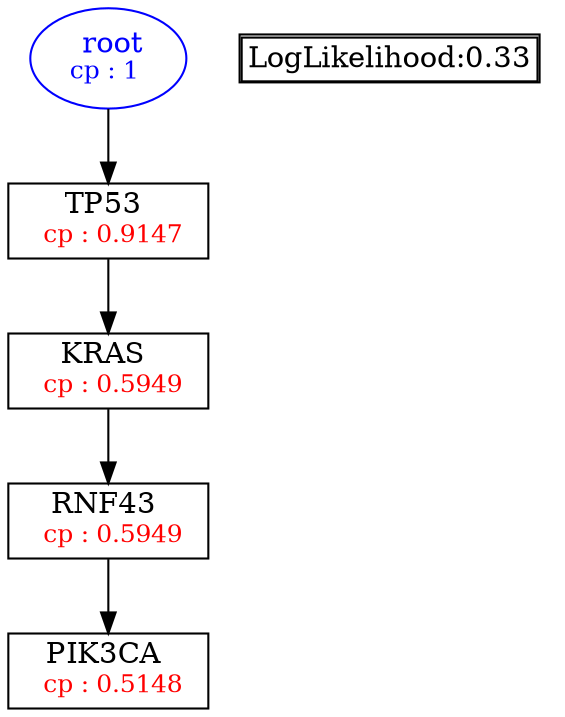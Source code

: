 digraph tree {
    "root" [label=<<font color='Blue'> root</font><br/><font color='Blue' POINT-SIZE='12'>cp : 1 </font>>, shape=oval, color=Blue];
    "S3" [label =<TP53 <br/> <font color='Red' POINT-SIZE='12'> cp : 0.9147 </font>>, shape=box];
    "S1" [label =<KRAS <br/> <font color='Red' POINT-SIZE='12'> cp : 0.5949 </font>>, shape=box];
    "S2" [label =<RNF43 <br/> <font color='Red' POINT-SIZE='12'> cp : 0.5949 </font>>, shape=box];
    "S4" [label =<PIK3CA <br/> <font color='Red' POINT-SIZE='12'> cp : 0.5148 </font>>, shape=box];
    "root" -> "S3";
    "S3" -> "S1";
    "S1" -> "S2";
    "S2" -> "S4";

    node[shape=plaintext]
    fontsize="10"
    struct1 [label=
    <<TABLE BORDER="1" CELLBORDER="1" CELLSPACING="0" >
    <TR><TD ALIGN="LEFT">LogLikelihood:0.33</TD></TR>
    </TABLE>>];

}
